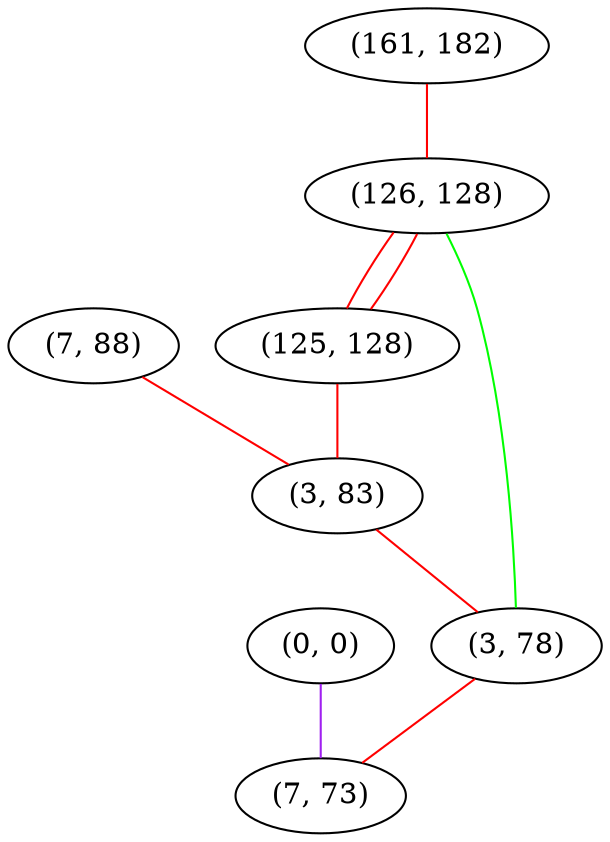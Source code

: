 graph "" {
"(0, 0)";
"(161, 182)";
"(126, 128)";
"(7, 88)";
"(125, 128)";
"(3, 83)";
"(3, 78)";
"(7, 73)";
"(0, 0)" -- "(7, 73)"  [color=purple, key=0, weight=4];
"(161, 182)" -- "(126, 128)"  [color=red, key=0, weight=1];
"(126, 128)" -- "(125, 128)"  [color=red, key=0, weight=1];
"(126, 128)" -- "(125, 128)"  [color=red, key=1, weight=1];
"(126, 128)" -- "(3, 78)"  [color=green, key=0, weight=2];
"(7, 88)" -- "(3, 83)"  [color=red, key=0, weight=1];
"(125, 128)" -- "(3, 83)"  [color=red, key=0, weight=1];
"(3, 83)" -- "(3, 78)"  [color=red, key=0, weight=1];
"(3, 78)" -- "(7, 73)"  [color=red, key=0, weight=1];
}
